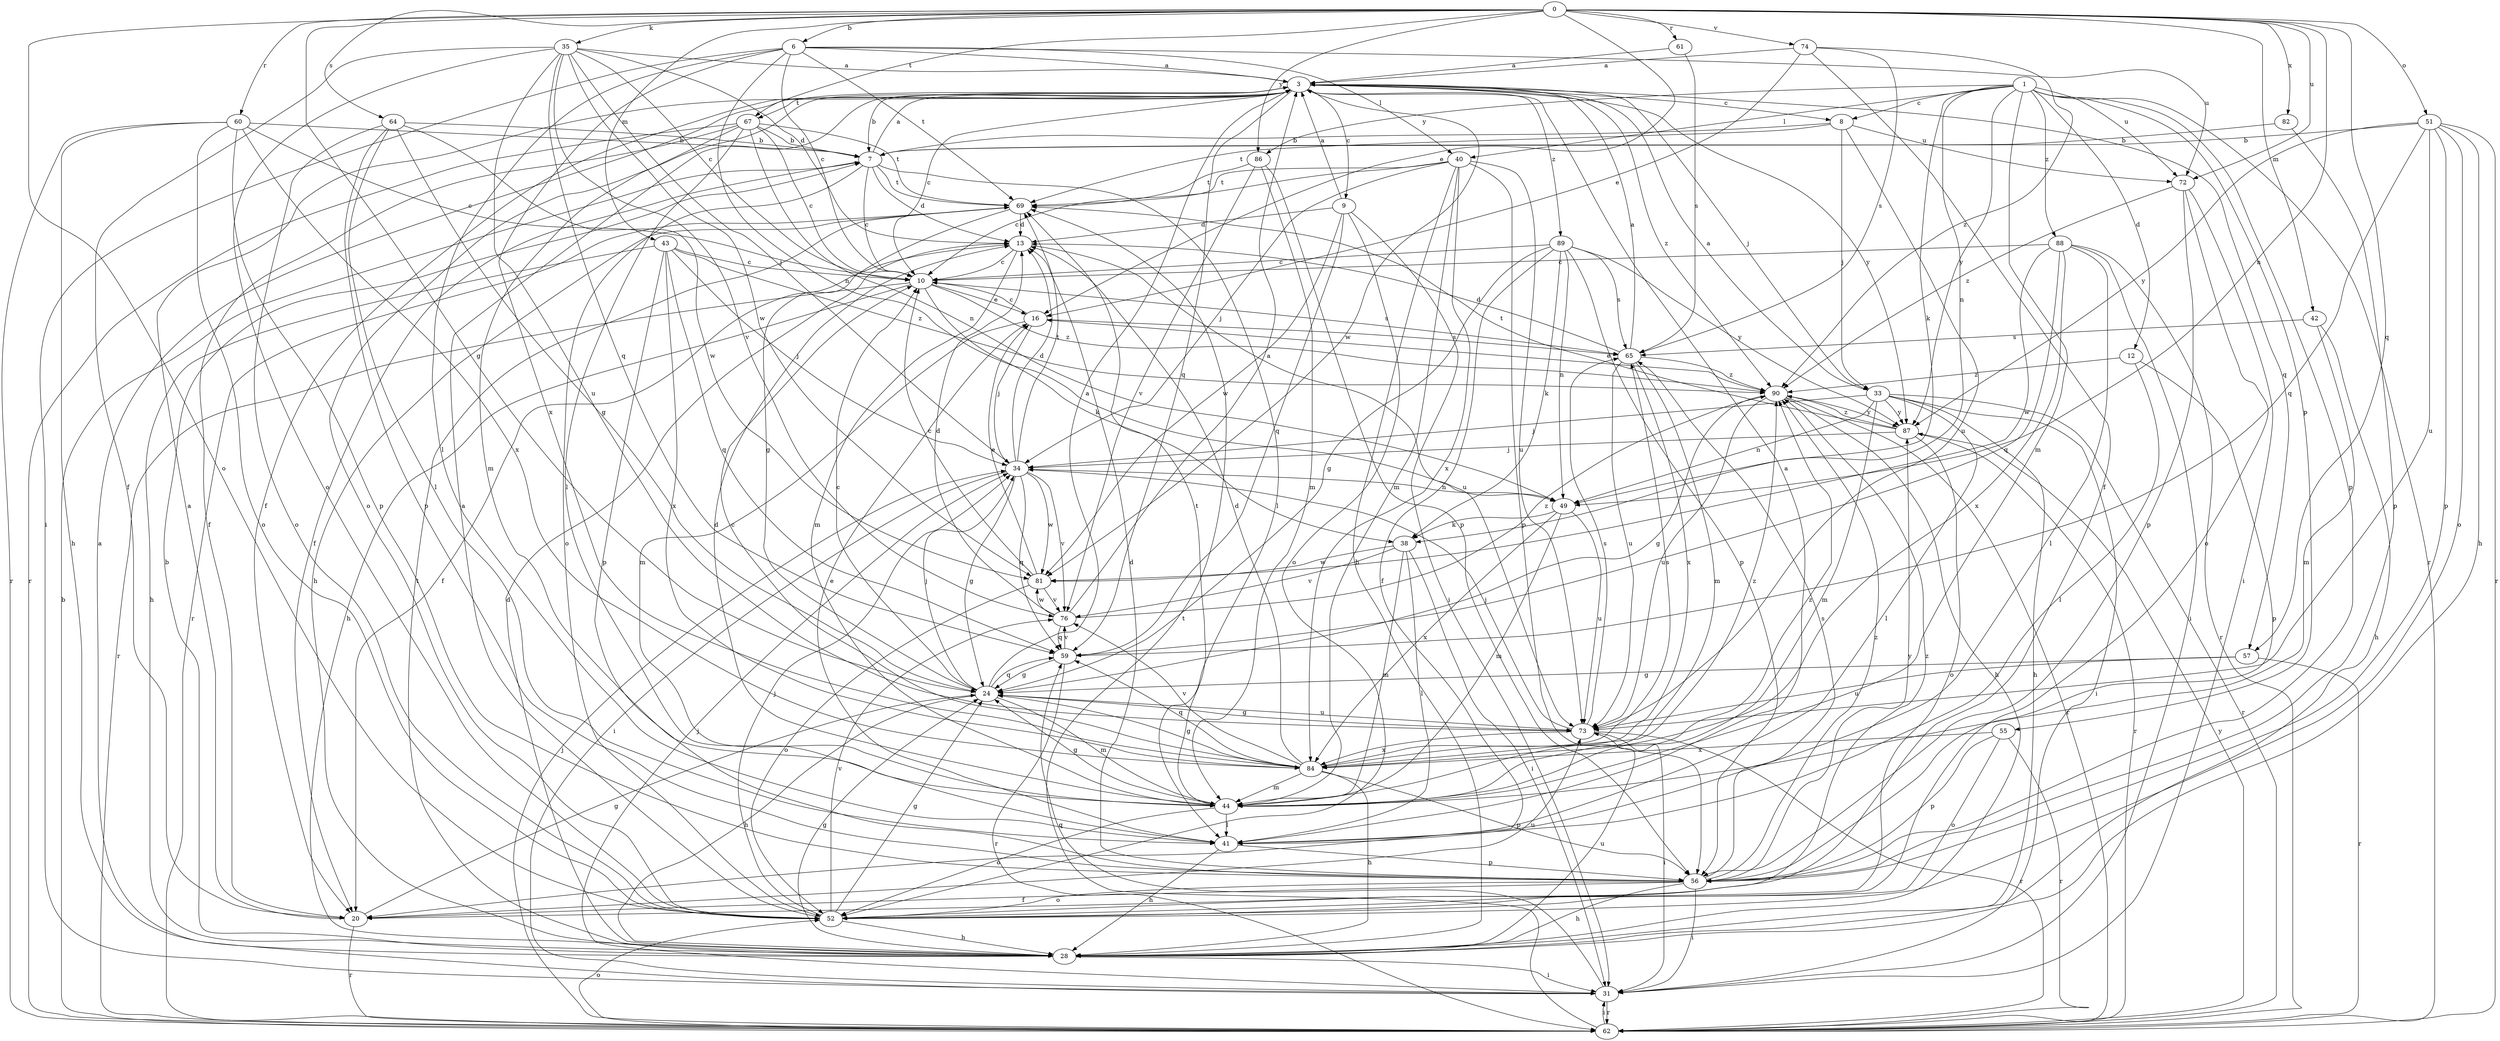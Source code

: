 strict digraph  {
0;
1;
3;
6;
7;
8;
9;
10;
12;
13;
16;
20;
24;
28;
31;
33;
34;
35;
38;
40;
41;
42;
43;
44;
49;
51;
52;
55;
56;
57;
59;
60;
61;
62;
64;
65;
67;
69;
72;
73;
74;
76;
81;
82;
84;
86;
87;
88;
89;
90;
0 -> 6  [label=b];
0 -> 16  [label=e];
0 -> 24  [label=g];
0 -> 35  [label=k];
0 -> 42  [label=m];
0 -> 43  [label=m];
0 -> 49  [label=n];
0 -> 51  [label=o];
0 -> 52  [label=o];
0 -> 57  [label=q];
0 -> 60  [label=r];
0 -> 61  [label=r];
0 -> 64  [label=s];
0 -> 67  [label=t];
0 -> 72  [label=u];
0 -> 74  [label=v];
0 -> 82  [label=x];
0 -> 86  [label=y];
1 -> 8  [label=c];
1 -> 12  [label=d];
1 -> 38  [label=k];
1 -> 40  [label=l];
1 -> 44  [label=m];
1 -> 49  [label=n];
1 -> 55  [label=p];
1 -> 56  [label=p];
1 -> 62  [label=r];
1 -> 72  [label=u];
1 -> 86  [label=y];
1 -> 87  [label=y];
1 -> 88  [label=z];
3 -> 7  [label=b];
3 -> 8  [label=c];
3 -> 9  [label=c];
3 -> 10  [label=c];
3 -> 20  [label=f];
3 -> 33  [label=j];
3 -> 52  [label=o];
3 -> 57  [label=q];
3 -> 59  [label=q];
3 -> 67  [label=t];
3 -> 81  [label=w];
3 -> 87  [label=y];
3 -> 89  [label=z];
3 -> 90  [label=z];
6 -> 3  [label=a];
6 -> 10  [label=c];
6 -> 31  [label=i];
6 -> 40  [label=l];
6 -> 41  [label=l];
6 -> 49  [label=n];
6 -> 69  [label=t];
6 -> 72  [label=u];
6 -> 84  [label=x];
7 -> 3  [label=a];
7 -> 10  [label=c];
7 -> 13  [label=d];
7 -> 20  [label=f];
7 -> 41  [label=l];
7 -> 52  [label=o];
7 -> 69  [label=t];
8 -> 7  [label=b];
8 -> 33  [label=j];
8 -> 69  [label=t];
8 -> 72  [label=u];
8 -> 73  [label=u];
9 -> 3  [label=a];
9 -> 13  [label=d];
9 -> 31  [label=i];
9 -> 52  [label=o];
9 -> 59  [label=q];
9 -> 81  [label=w];
10 -> 16  [label=e];
10 -> 28  [label=h];
10 -> 38  [label=k];
10 -> 62  [label=r];
10 -> 65  [label=s];
10 -> 90  [label=z];
12 -> 41  [label=l];
12 -> 56  [label=p];
12 -> 90  [label=z];
13 -> 10  [label=c];
13 -> 20  [label=f];
13 -> 44  [label=m];
13 -> 73  [label=u];
16 -> 10  [label=c];
16 -> 34  [label=j];
16 -> 44  [label=m];
16 -> 65  [label=s];
20 -> 3  [label=a];
20 -> 24  [label=g];
20 -> 62  [label=r];
20 -> 73  [label=u];
24 -> 3  [label=a];
24 -> 10  [label=c];
24 -> 28  [label=h];
24 -> 34  [label=j];
24 -> 44  [label=m];
24 -> 59  [label=q];
24 -> 73  [label=u];
28 -> 7  [label=b];
28 -> 13  [label=d];
28 -> 24  [label=g];
28 -> 31  [label=i];
28 -> 69  [label=t];
28 -> 73  [label=u];
31 -> 3  [label=a];
31 -> 34  [label=j];
31 -> 59  [label=q];
31 -> 62  [label=r];
33 -> 3  [label=a];
33 -> 28  [label=h];
33 -> 31  [label=i];
33 -> 34  [label=j];
33 -> 41  [label=l];
33 -> 44  [label=m];
33 -> 49  [label=n];
33 -> 62  [label=r];
33 -> 87  [label=y];
34 -> 13  [label=d];
34 -> 24  [label=g];
34 -> 31  [label=i];
34 -> 49  [label=n];
34 -> 59  [label=q];
34 -> 69  [label=t];
34 -> 76  [label=v];
34 -> 81  [label=w];
35 -> 3  [label=a];
35 -> 10  [label=c];
35 -> 13  [label=d];
35 -> 20  [label=f];
35 -> 34  [label=j];
35 -> 52  [label=o];
35 -> 59  [label=q];
35 -> 73  [label=u];
35 -> 76  [label=v];
35 -> 81  [label=w];
38 -> 31  [label=i];
38 -> 41  [label=l];
38 -> 44  [label=m];
38 -> 76  [label=v];
38 -> 81  [label=w];
40 -> 10  [label=c];
40 -> 28  [label=h];
40 -> 34  [label=j];
40 -> 44  [label=m];
40 -> 56  [label=p];
40 -> 69  [label=t];
40 -> 73  [label=u];
40 -> 84  [label=x];
41 -> 3  [label=a];
41 -> 16  [label=e];
41 -> 28  [label=h];
41 -> 56  [label=p];
42 -> 28  [label=h];
42 -> 44  [label=m];
42 -> 65  [label=s];
43 -> 10  [label=c];
43 -> 28  [label=h];
43 -> 34  [label=j];
43 -> 56  [label=p];
43 -> 59  [label=q];
43 -> 84  [label=x];
43 -> 90  [label=z];
44 -> 13  [label=d];
44 -> 24  [label=g];
44 -> 41  [label=l];
44 -> 52  [label=o];
44 -> 69  [label=t];
44 -> 90  [label=z];
49 -> 38  [label=k];
49 -> 44  [label=m];
49 -> 73  [label=u];
49 -> 84  [label=x];
51 -> 7  [label=b];
51 -> 28  [label=h];
51 -> 52  [label=o];
51 -> 56  [label=p];
51 -> 59  [label=q];
51 -> 62  [label=r];
51 -> 73  [label=u];
51 -> 87  [label=y];
52 -> 3  [label=a];
52 -> 24  [label=g];
52 -> 28  [label=h];
52 -> 34  [label=j];
52 -> 76  [label=v];
52 -> 90  [label=z];
55 -> 52  [label=o];
55 -> 56  [label=p];
55 -> 62  [label=r];
55 -> 84  [label=x];
56 -> 13  [label=d];
56 -> 20  [label=f];
56 -> 28  [label=h];
56 -> 31  [label=i];
56 -> 52  [label=o];
56 -> 65  [label=s];
56 -> 87  [label=y];
56 -> 90  [label=z];
57 -> 24  [label=g];
57 -> 62  [label=r];
57 -> 73  [label=u];
59 -> 24  [label=g];
59 -> 62  [label=r];
59 -> 76  [label=v];
60 -> 7  [label=b];
60 -> 10  [label=c];
60 -> 28  [label=h];
60 -> 52  [label=o];
60 -> 56  [label=p];
60 -> 62  [label=r];
60 -> 84  [label=x];
61 -> 3  [label=a];
61 -> 65  [label=s];
62 -> 7  [label=b];
62 -> 31  [label=i];
62 -> 34  [label=j];
62 -> 52  [label=o];
62 -> 69  [label=t];
62 -> 87  [label=y];
64 -> 7  [label=b];
64 -> 24  [label=g];
64 -> 41  [label=l];
64 -> 52  [label=o];
64 -> 56  [label=p];
64 -> 81  [label=w];
65 -> 3  [label=a];
65 -> 13  [label=d];
65 -> 44  [label=m];
65 -> 73  [label=u];
65 -> 84  [label=x];
65 -> 90  [label=z];
67 -> 7  [label=b];
67 -> 10  [label=c];
67 -> 20  [label=f];
67 -> 41  [label=l];
67 -> 44  [label=m];
67 -> 49  [label=n];
67 -> 62  [label=r];
67 -> 69  [label=t];
69 -> 13  [label=d];
69 -> 24  [label=g];
69 -> 28  [label=h];
69 -> 62  [label=r];
72 -> 31  [label=i];
72 -> 52  [label=o];
72 -> 56  [label=p];
72 -> 90  [label=z];
73 -> 24  [label=g];
73 -> 31  [label=i];
73 -> 34  [label=j];
73 -> 62  [label=r];
73 -> 65  [label=s];
73 -> 84  [label=x];
74 -> 3  [label=a];
74 -> 16  [label=e];
74 -> 20  [label=f];
74 -> 65  [label=s];
74 -> 90  [label=z];
76 -> 3  [label=a];
76 -> 13  [label=d];
76 -> 59  [label=q];
76 -> 81  [label=w];
76 -> 90  [label=z];
81 -> 10  [label=c];
81 -> 16  [label=e];
81 -> 52  [label=o];
81 -> 76  [label=v];
82 -> 7  [label=b];
82 -> 56  [label=p];
84 -> 10  [label=c];
84 -> 13  [label=d];
84 -> 24  [label=g];
84 -> 28  [label=h];
84 -> 44  [label=m];
84 -> 56  [label=p];
84 -> 59  [label=q];
84 -> 65  [label=s];
84 -> 76  [label=v];
84 -> 90  [label=z];
86 -> 44  [label=m];
86 -> 56  [label=p];
86 -> 69  [label=t];
86 -> 76  [label=v];
87 -> 34  [label=j];
87 -> 52  [label=o];
87 -> 62  [label=r];
87 -> 69  [label=t];
87 -> 90  [label=z];
88 -> 10  [label=c];
88 -> 31  [label=i];
88 -> 41  [label=l];
88 -> 59  [label=q];
88 -> 62  [label=r];
88 -> 81  [label=w];
88 -> 84  [label=x];
89 -> 10  [label=c];
89 -> 20  [label=f];
89 -> 24  [label=g];
89 -> 38  [label=k];
89 -> 49  [label=n];
89 -> 56  [label=p];
89 -> 65  [label=s];
89 -> 87  [label=y];
90 -> 16  [label=e];
90 -> 24  [label=g];
90 -> 28  [label=h];
90 -> 62  [label=r];
90 -> 73  [label=u];
90 -> 87  [label=y];
}
